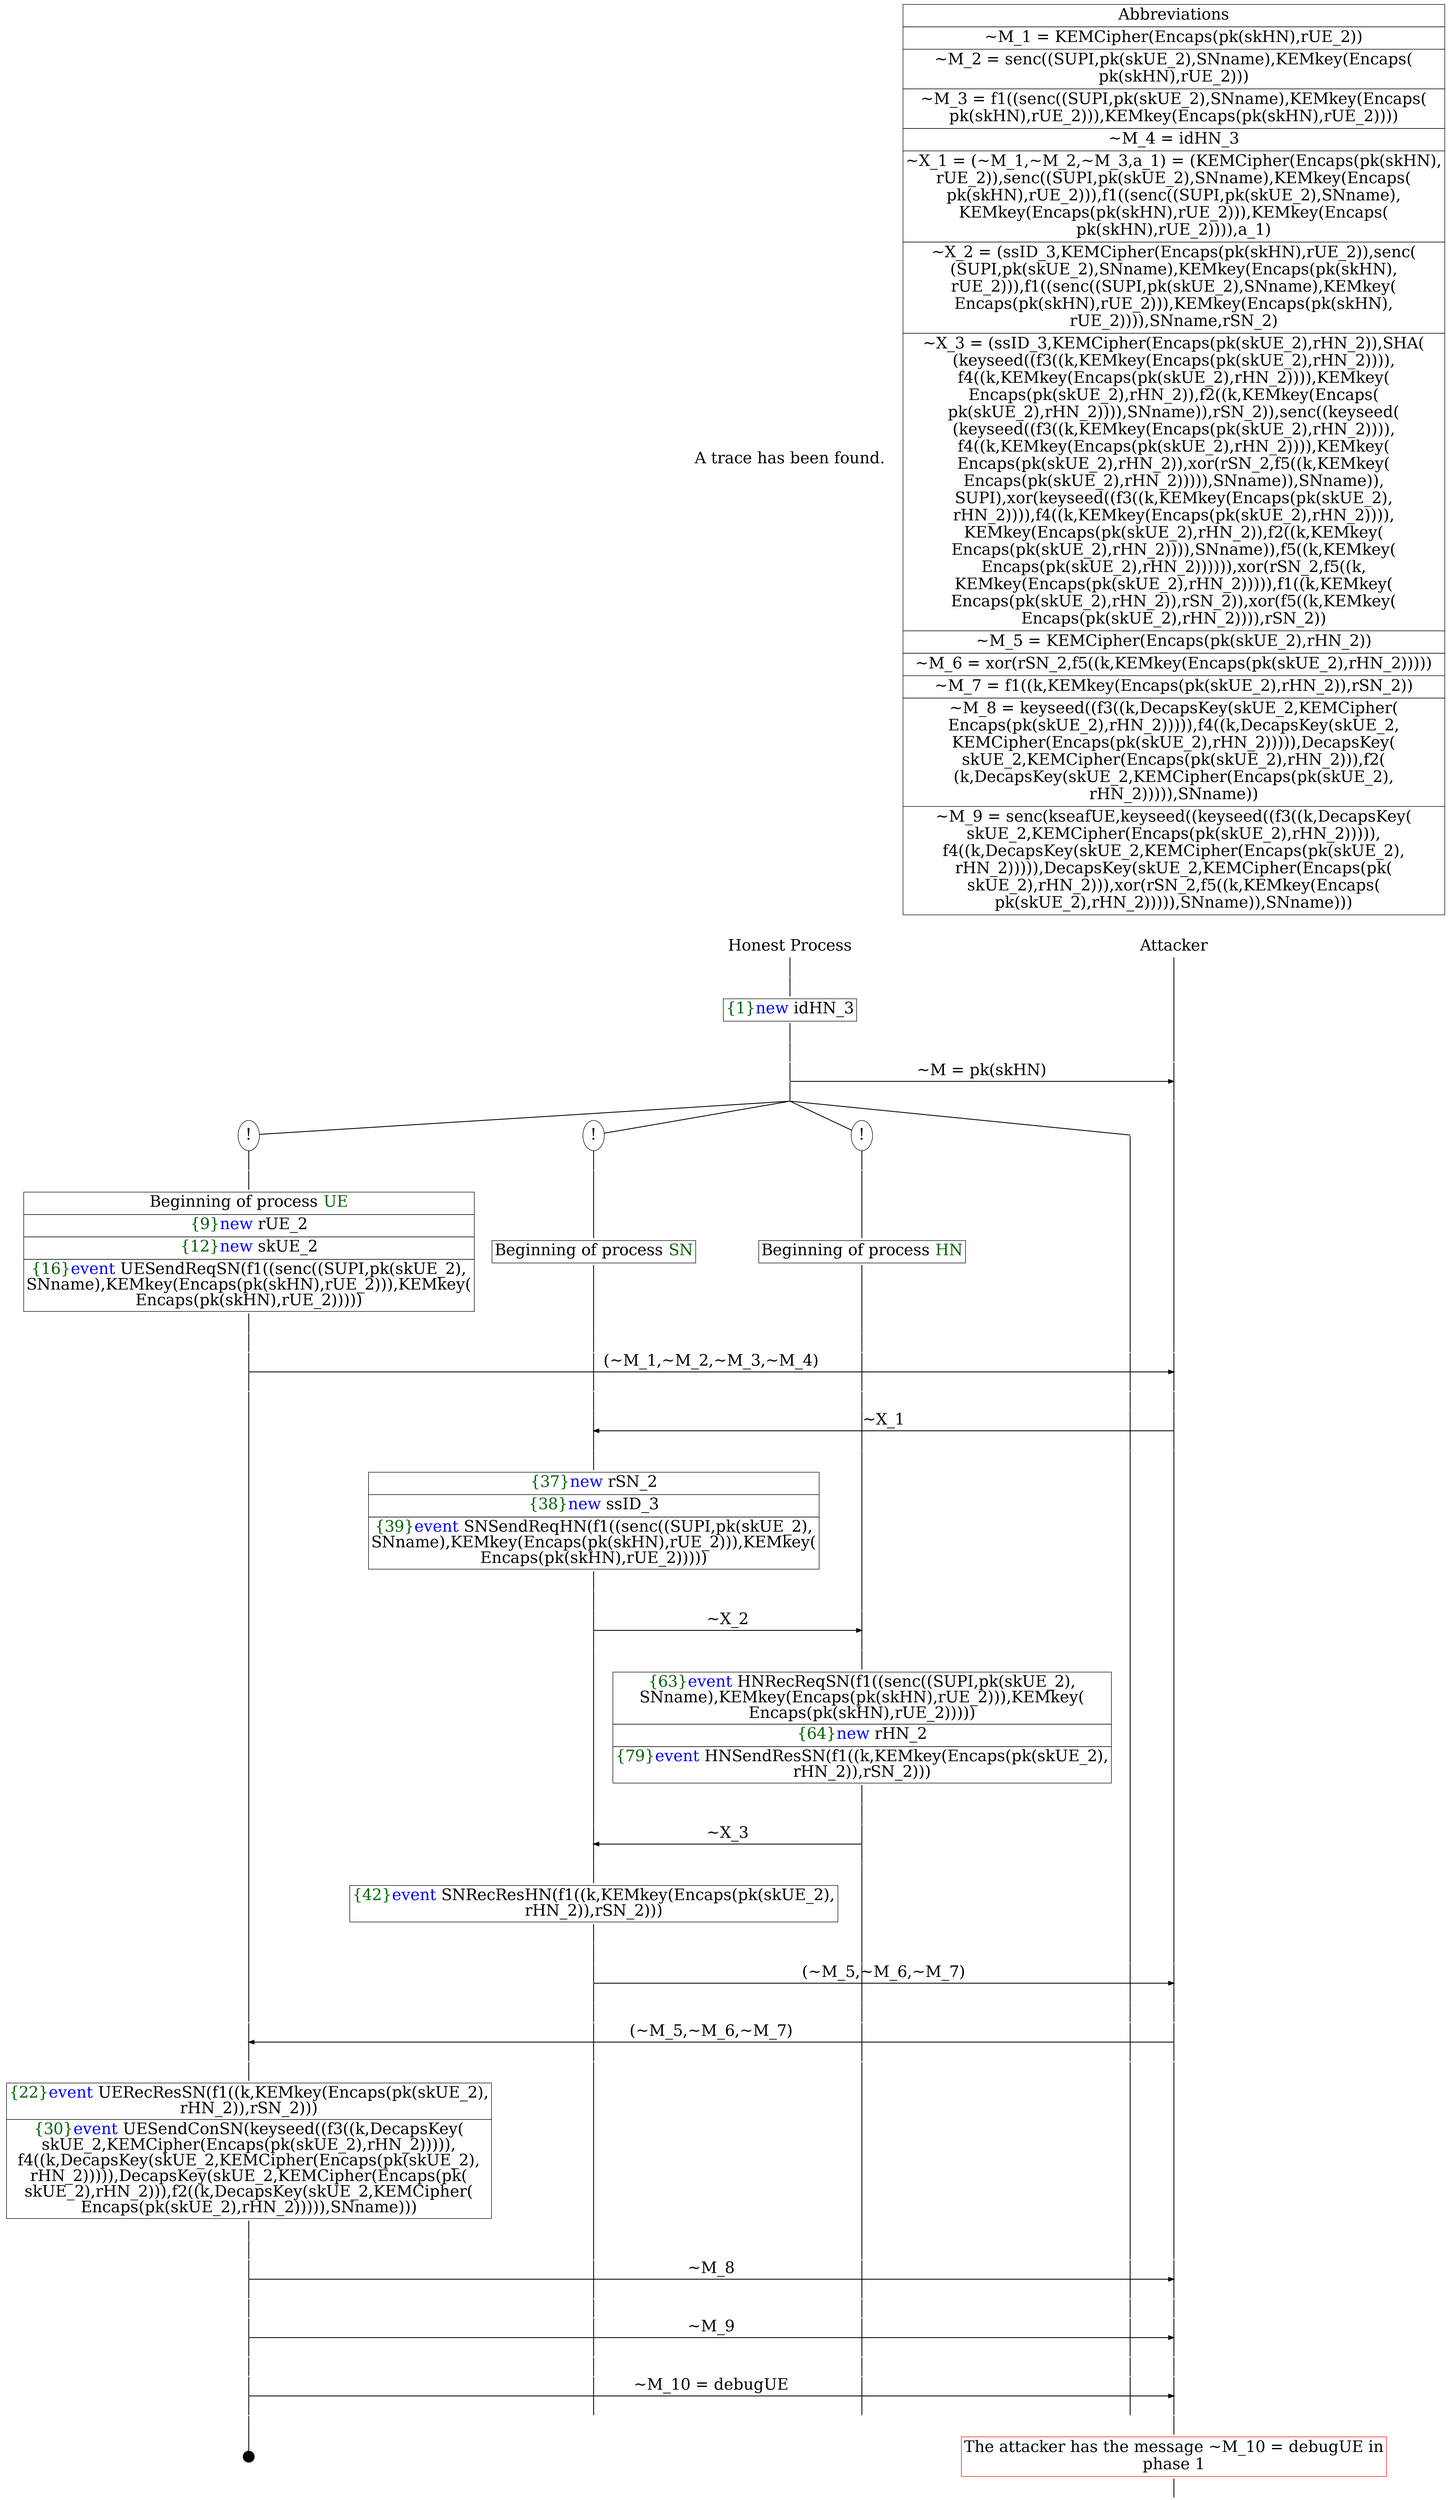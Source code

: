 digraph {
graph [ordering = out]
edge [arrowhead = none, penwidth = 1.6, fontsize = 30]
node [shape = point, width = 0, height = 0, fontsize = 30]
Trace [label = <A trace has been found.<br/>
>, shape = plaintext]
P0__0 [label = "Honest Process", shape = plaintext]
P__0 [label = "Attacker", shape = plaintext]
Trace -> P0__0 [label = "", style = invisible, weight = 100]{rank = same; P0__0 P__0}
P0__0 -> P0__1 [label = <>, weight = 100]
P0__1 -> P0__2 [label = <>, weight = 100]
P0__2 [shape = plaintext, label = <<TABLE BORDER="0" CELLBORDER="1" CELLSPACING="0" CELLPADDING="4"> <TR><TD><FONT COLOR="darkgreen">{1}</FONT><FONT COLOR="blue">new </FONT>idHN_3</TD></TR></TABLE>>]
P0__2 -> P0__3 [label = <>, weight = 100]
P0__3 -> P0__4 [label = <>, weight = 100]
P__0 -> P__1 [label = <>, weight = 100]
{rank = same; P__1 P0__4}
P0__4 -> P0__5 [label = <>, weight = 100]
P__1 -> P__2 [label = <>, weight = 100]
{rank = same; P__2 P0__5}
P0__5 -> P__2 [label = <~M = pk(skHN)>, arrowhead = normal]
P0__5 -> P0__6 [label = <>, weight = 100]
P__2 -> P__3 [label = <>, weight = 100]
{rank = same; P__3 P0__6}
/*RPar */
P0__6 -> P0_3__6 [label = <>]
P0__6 -> P0_2__6 [label = <>]
P0__6 -> P0_1__6 [label = <>]
P0__6 -> P0_0__6 [label = <>]
P0__6 [label = "", fixedsize = false, width = 0, height = 0, shape = none]
{rank = same; P0_0__6 P0_1__6 P0_2__6 P0_3__6}
P0_1__6 [label = "!", shape = ellipse]
P0_1_0__6 [label = "", fixedsize = false, width = 0, height = 0, shape = none]
P0_1__6 -> P0_1_0__6 [label = <>, weight = 100]
P0_1_0__6 -> P0_1_0__7 [label = <>, weight = 100]
P0_1_0__7 [shape = plaintext, label = <<TABLE BORDER="0" CELLBORDER="1" CELLSPACING="0" CELLPADDING="4"> <TR><TD>Beginning of process <FONT COLOR="darkgreen">HN</FONT></TD></TR></TABLE>>]
P0_1_0__7 -> P0_1_0__8 [label = <>, weight = 100]
P0_2__6 [label = "!", shape = ellipse]
P0_2_0__6 [label = "", fixedsize = false, width = 0, height = 0, shape = none]
P0_2__6 -> P0_2_0__6 [label = <>, weight = 100]
P0_2_0__6 -> P0_2_0__7 [label = <>, weight = 100]
P0_2_0__7 [shape = plaintext, label = <<TABLE BORDER="0" CELLBORDER="1" CELLSPACING="0" CELLPADDING="4"> <TR><TD>Beginning of process <FONT COLOR="darkgreen">SN</FONT></TD></TR></TABLE>>]
P0_2_0__7 -> P0_2_0__8 [label = <>, weight = 100]
P0_3__6 [label = "!", shape = ellipse]
P0_3_0__6 [label = "", fixedsize = false, width = 0, height = 0, shape = none]
P0_3__6 -> P0_3_0__6 [label = <>, weight = 100]
P0_3_0__6 -> P0_3_0__7 [label = <>, weight = 100]
P0_3_0__7 [shape = plaintext, label = <<TABLE BORDER="0" CELLBORDER="1" CELLSPACING="0" CELLPADDING="4"> <TR><TD>Beginning of process <FONT COLOR="darkgreen">UE</FONT></TD></TR><TR><TD><FONT COLOR="darkgreen">{9}</FONT><FONT COLOR="blue">new </FONT>rUE_2</TD></TR><TR><TD><FONT COLOR="darkgreen">{12}</FONT><FONT COLOR="blue">new </FONT>skUE_2</TD></TR><TR><TD><FONT COLOR="darkgreen">{16}</FONT><FONT COLOR="blue">event</FONT> UESendReqSN(f1((senc((SUPI,pk(skUE_2),<br/>
SNname),KEMkey(Encaps(pk(skHN),rUE_2))),KEMkey(<br/>
Encaps(pk(skHN),rUE_2)))))</TD></TR></TABLE>>]
P0_3_0__7 -> P0_3_0__8 [label = <>, weight = 100]
P0_3_0__8 -> P0_3_0__9 [label = <>, weight = 100]
P0_2_0__8 -> P0_2_0__9 [label = <>, weight = 100]
P0_1_0__8 -> P0_1_0__9 [label = <>, weight = 100]
P0_0__6 -> P0_0__7 [label = <>, weight = 100]
P__3 -> P__4 [label = <>, weight = 100]
{rank = same; P__4 P0_0__7 P0_1_0__9 P0_2_0__9 P0_3_0__9}
P0_3_0__9 -> P0_3_0__10 [label = <>, weight = 100]
P__4 -> P__5 [label = <>, weight = 100]
{rank = same; P__5 P0_3_0__10}
P0_3_0__10 -> P__5 [label = <(~M_1,~M_2,~M_3,~M_4)>, arrowhead = normal]
P0_3_0__10 -> P0_3_0__11 [label = <>, weight = 100]
P0_2_0__9 -> P0_2_0__10 [label = <>, weight = 100]
P0_1_0__9 -> P0_1_0__10 [label = <>, weight = 100]
P0_0__7 -> P0_0__8 [label = <>, weight = 100]
P__5 -> P__6 [label = <>, weight = 100]
{rank = same; P__6 P0_0__8 P0_1_0__10 P0_2_0__10 P0_3_0__11}
P0_2_0__10 -> P0_2_0__11 [label = <>, weight = 100]
P0_1_0__10 -> P0_1_0__11 [label = <>, weight = 100]
P0_0__8 -> P0_0__9 [label = <>, weight = 100]
P__6 -> P__7 [label = <>, weight = 100]
{rank = same; P__7 P0_0__9 P0_1_0__11 P0_2_0__11}
P0_2_0__11 -> P0_2_0__12 [label = <>, weight = 100]
P__7 -> P__8 [label = <>, weight = 100]
{rank = same; P__8 P0_2_0__12}
P0_2_0__12 -> P__8 [label = <~X_1>, dir = back, arrowhead = normal]
P0_2_0__12 -> P0_2_0__13 [label = <>, weight = 100]
P0_1_0__11 -> P0_1_0__12 [label = <>, weight = 100]
P0_0__9 -> P0_0__10 [label = <>, weight = 100]
P__8 -> P__9 [label = <>, weight = 100]
{rank = same; P__9 P0_0__10 P0_1_0__12 P0_2_0__13}
P0_2_0__13 -> P0_2_0__14 [label = <>, weight = 100]
P0_2_0__14 [shape = plaintext, label = <<TABLE BORDER="0" CELLBORDER="1" CELLSPACING="0" CELLPADDING="4"> <TR><TD><FONT COLOR="darkgreen">{37}</FONT><FONT COLOR="blue">new </FONT>rSN_2</TD></TR><TR><TD><FONT COLOR="darkgreen">{38}</FONT><FONT COLOR="blue">new </FONT>ssID_3</TD></TR><TR><TD><FONT COLOR="darkgreen">{39}</FONT><FONT COLOR="blue">event</FONT> SNSendReqHN(f1((senc((SUPI,pk(skUE_2),<br/>
SNname),KEMkey(Encaps(pk(skHN),rUE_2))),KEMkey(<br/>
Encaps(pk(skHN),rUE_2)))))</TD></TR></TABLE>>]
P0_2_0__14 -> P0_2_0__15 [label = <>, weight = 100]
P0_2_0__15 -> P0_2_0__16 [label = <>, weight = 100]
P0_1_0__12 -> P0_1_0__13 [label = <>, weight = 100]
{rank = same; P0_1_0__13 P0_2_0__16}
P0_2_0__16 -> P0_2_0__17 [label = <>, weight = 100]
P0_1_0__13 -> P0_1_0__14 [label = <>, weight = 100]
{rank = same; P0_1_0__14 P0_2_0__17}
P0_2_0__17 -> P0_1_0__14 [label = <~X_2>, arrowhead = normal]
P0_2_0__17 -> P0_2_0__18 [label = <>, weight = 100]
P0_1_0__14 -> P0_1_0__15 [label = <>, weight = 100]
{rank = same; P0_1_0__15 P0_2_0__18}
P0_1_0__15 -> P0_1_0__16 [label = <>, weight = 100]
P0_1_0__16 [shape = plaintext, label = <<TABLE BORDER="0" CELLBORDER="1" CELLSPACING="0" CELLPADDING="4"> <TR><TD><FONT COLOR="darkgreen">{63}</FONT><FONT COLOR="blue">event</FONT> HNRecReqSN(f1((senc((SUPI,pk(skUE_2),<br/>
SNname),KEMkey(Encaps(pk(skHN),rUE_2))),KEMkey(<br/>
Encaps(pk(skHN),rUE_2)))))</TD></TR><TR><TD><FONT COLOR="darkgreen">{64}</FONT><FONT COLOR="blue">new </FONT>rHN_2</TD></TR><TR><TD><FONT COLOR="darkgreen">{79}</FONT><FONT COLOR="blue">event</FONT> HNSendResSN(f1((k,KEMkey(Encaps(pk(skUE_2),<br/>
rHN_2)),rSN_2)))</TD></TR></TABLE>>]
P0_1_0__16 -> P0_1_0__17 [label = <>, weight = 100]
P0_2_0__18 -> P0_2_0__19 [label = <>, weight = 100]
P0_1_0__17 -> P0_1_0__18 [label = <>, weight = 100]
{rank = same; P0_1_0__18 P0_2_0__19}
P0_2_0__19 -> P0_2_0__20 [label = <>, weight = 100]
P0_1_0__18 -> P0_1_0__19 [label = <>, weight = 100]
{rank = same; P0_1_0__19 P0_2_0__20}
P0_2_0__20 -> P0_1_0__19 [label = <~X_3>, dir = back, arrowhead = normal]
P0_2_0__20 -> P0_2_0__21 [label = <>, weight = 100]
P0_1_0__19 -> P0_1_0__20 [label = <>, weight = 100]
{rank = same; P0_1_0__20 P0_2_0__21}
P0_2_0__21 -> P0_2_0__22 [label = <>, weight = 100]
P0_2_0__22 [shape = plaintext, label = <<TABLE BORDER="0" CELLBORDER="1" CELLSPACING="0" CELLPADDING="4"> <TR><TD><FONT COLOR="darkgreen">{42}</FONT><FONT COLOR="blue">event</FONT> SNRecResHN(f1((k,KEMkey(Encaps(pk(skUE_2),<br/>
rHN_2)),rSN_2)))</TD></TR></TABLE>>]
P0_2_0__22 -> P0_2_0__23 [label = <>, weight = 100]
P0_2_0__23 -> P0_2_0__24 [label = <>, weight = 100]
P0_1_0__20 -> P0_1_0__21 [label = <>, weight = 100]
P0_0__10 -> P0_0__11 [label = <>, weight = 100]
P__9 -> P__10 [label = <>, weight = 100]
{rank = same; P__10 P0_0__11 P0_1_0__21 P0_2_0__24}
P0_2_0__24 -> P0_2_0__25 [label = <>, weight = 100]
P__10 -> P__11 [label = <>, weight = 100]
{rank = same; P__11 P0_2_0__25}
P0_2_0__25 -> P__11 [label = <(~M_5,~M_6,~M_7)>, arrowhead = normal]
P0_2_0__25 -> P0_2_0__26 [label = <>, weight = 100]
P0_1_0__21 -> P0_1_0__22 [label = <>, weight = 100]
P0_0__11 -> P0_0__12 [label = <>, weight = 100]
P__11 -> P__12 [label = <>, weight = 100]
{rank = same; P__12 P0_0__12 P0_1_0__22 P0_2_0__26}
P0_3_0__11 -> P0_3_0__12 [label = <>, weight = 100]
P0_2_0__26 -> P0_2_0__27 [label = <>, weight = 100]
P0_1_0__22 -> P0_1_0__23 [label = <>, weight = 100]
P0_0__12 -> P0_0__13 [label = <>, weight = 100]
P__12 -> P__13 [label = <>, weight = 100]
{rank = same; P__13 P0_0__13 P0_1_0__23 P0_2_0__27 P0_3_0__12}
P0_3_0__12 -> P0_3_0__13 [label = <>, weight = 100]
P__13 -> P__14 [label = <>, weight = 100]
{rank = same; P__14 P0_3_0__13}
P0_3_0__13 -> P__14 [label = <(~M_5,~M_6,~M_7)>, dir = back, arrowhead = normal]
P0_3_0__13 -> P0_3_0__14 [label = <>, weight = 100]
P0_2_0__27 -> P0_2_0__28 [label = <>, weight = 100]
P0_1_0__23 -> P0_1_0__24 [label = <>, weight = 100]
P0_0__13 -> P0_0__14 [label = <>, weight = 100]
P__14 -> P__15 [label = <>, weight = 100]
{rank = same; P__15 P0_0__14 P0_1_0__24 P0_2_0__28 P0_3_0__14}
P0_3_0__14 -> P0_3_0__15 [label = <>, weight = 100]
P0_3_0__15 [shape = plaintext, label = <<TABLE BORDER="0" CELLBORDER="1" CELLSPACING="0" CELLPADDING="4"> <TR><TD><FONT COLOR="darkgreen">{22}</FONT><FONT COLOR="blue">event</FONT> UERecResSN(f1((k,KEMkey(Encaps(pk(skUE_2),<br/>
rHN_2)),rSN_2)))</TD></TR><TR><TD><FONT COLOR="darkgreen">{30}</FONT><FONT COLOR="blue">event</FONT> UESendConSN(keyseed((f3((k,DecapsKey(<br/>
skUE_2,KEMCipher(Encaps(pk(skUE_2),rHN_2))))),<br/>
f4((k,DecapsKey(skUE_2,KEMCipher(Encaps(pk(skUE_2),<br/>
rHN_2))))),DecapsKey(skUE_2,KEMCipher(Encaps(pk(<br/>
skUE_2),rHN_2))),f2((k,DecapsKey(skUE_2,KEMCipher(<br/>
Encaps(pk(skUE_2),rHN_2))))),SNname)))</TD></TR></TABLE>>]
P0_3_0__15 -> P0_3_0__16 [label = <>, weight = 100]
P0_3_0__16 -> P0_3_0__17 [label = <>, weight = 100]
P0_2_0__28 -> P0_2_0__29 [label = <>, weight = 100]
P0_1_0__24 -> P0_1_0__25 [label = <>, weight = 100]
P0_0__14 -> P0_0__15 [label = <>, weight = 100]
P__15 -> P__16 [label = <>, weight = 100]
{rank = same; P__16 P0_0__15 P0_1_0__25 P0_2_0__29 P0_3_0__17}
P0_3_0__17 -> P0_3_0__18 [label = <>, weight = 100]
P__16 -> P__17 [label = <>, weight = 100]
{rank = same; P__17 P0_3_0__18}
P0_3_0__18 -> P__17 [label = <~M_8>, arrowhead = normal]
P0_3_0__18 -> P0_3_0__19 [label = <>, weight = 100]
P0_2_0__29 -> P0_2_0__30 [label = <>, weight = 100]
P0_1_0__25 -> P0_1_0__26 [label = <>, weight = 100]
P0_0__15 -> P0_0__16 [label = <>, weight = 100]
P__17 -> P__18 [label = <>, weight = 100]
{rank = same; P__18 P0_0__16 P0_1_0__26 P0_2_0__30 P0_3_0__19}
P0_3_0__19 -> P0_3_0__20 [label = <>, weight = 100]
P0_2_0__30 -> P0_2_0__31 [label = <>, weight = 100]
P0_1_0__26 -> P0_1_0__27 [label = <>, weight = 100]
P0_0__16 -> P0_0__17 [label = <>, weight = 100]
P__18 -> P__19 [label = <>, weight = 100]
{rank = same; P__19 P0_0__17 P0_1_0__27 P0_2_0__31 P0_3_0__20}
P0_3_0__20 -> P0_3_0__21 [label = <>, weight = 100]
P__19 -> P__20 [label = <>, weight = 100]
{rank = same; P__20 P0_3_0__21}
P0_3_0__21 -> P__20 [label = <~M_9>, arrowhead = normal]
P0_3_0__21 -> P0_3_0__22 [label = <>, weight = 100]
P0_2_0__31 -> P0_2_0__32 [label = <>, weight = 100]
P0_1_0__27 -> P0_1_0__28 [label = <>, weight = 100]
P0_0__17 -> P0_0__18 [label = <>, weight = 100]
P__20 -> P__21 [label = <>, weight = 100]
{rank = same; P__21 P0_0__18 P0_1_0__28 P0_2_0__32 P0_3_0__22}
P0_3_0__22 -> P0_3_0__23 [label = <>, weight = 100]
P0_2_0__32 -> P0_2_0__33 [label = <>, weight = 100]
P0_1_0__28 -> P0_1_0__29 [label = <>, weight = 100]
P0_0__18 -> P0_0__19 [label = <>, weight = 100]
P__21 -> P__22 [label = <>, weight = 100]
{rank = same; P__22 P0_0__19 P0_1_0__29 P0_2_0__33 P0_3_0__23}
P0_3_0__23 -> P0_3_0__24 [label = <>, weight = 100]
P__22 -> P__23 [label = <>, weight = 100]
{rank = same; P__23 P0_3_0__24}
P0_3_0__24 -> P__23 [label = <~M_10 = debugUE>, arrowhead = normal]
P0_3_0__24 -> P0_3_0__25 [label = <>, weight = 100]
P0_2_0__33 -> P0_2_0__34 [label = <>, weight = 100]
P0_1_0__29 -> P0_1_0__30 [label = <>, weight = 100]
P0_0__19 -> P0_0__20 [label = <>, weight = 100]
P__23 -> P__24 [label = <>, weight = 100]
{rank = same; P__24 P0_0__20 P0_1_0__30 P0_2_0__34 P0_3_0__25}
P0_3_0__26 [label = "", width = 0.3, height = 0.3]
P0_3_0__25 -> P0_3_0__26 [label = <>, weight = 100]
P__24 -> P__25 [label = <>, weight = 100]
P__25 [color = red, shape = plaintext, label = <<TABLE BORDER="0" CELLBORDER="1" CELLSPACING="0" CELLPADDING="4"> <TR><TD>The attacker has the message ~M_10 = debugUE in<br/>
phase 1</TD></TR></TABLE>>]
P__25 -> P__26 [label = <>, weight = 100]
Abbrev [shape = plaintext, label = <<TABLE BORDER="0" CELLBORDER="1" CELLSPACING="0" CELLPADDING="4"><TR> <TD> Abbreviations </TD></TR><TR><TD>~M_1 = KEMCipher(Encaps(pk(skHN),rUE_2))</TD></TR><TR><TD>~M_2 = senc((SUPI,pk(skUE_2),SNname),KEMkey(Encaps(<br/>
pk(skHN),rUE_2)))</TD></TR><TR><TD>~M_3 = f1((senc((SUPI,pk(skUE_2),SNname),KEMkey(Encaps(<br/>
pk(skHN),rUE_2))),KEMkey(Encaps(pk(skHN),rUE_2))))</TD></TR><TR><TD>~M_4 = idHN_3</TD></TR><TR><TD>~X_1 = (~M_1,~M_2,~M_3,a_1) = (KEMCipher(Encaps(pk(skHN),<br/>
rUE_2)),senc((SUPI,pk(skUE_2),SNname),KEMkey(Encaps(<br/>
pk(skHN),rUE_2))),f1((senc((SUPI,pk(skUE_2),SNname),<br/>
KEMkey(Encaps(pk(skHN),rUE_2))),KEMkey(Encaps(<br/>
pk(skHN),rUE_2)))),a_1)</TD></TR><TR><TD>~X_2 = (ssID_3,KEMCipher(Encaps(pk(skHN),rUE_2)),senc(<br/>
(SUPI,pk(skUE_2),SNname),KEMkey(Encaps(pk(skHN),<br/>
rUE_2))),f1((senc((SUPI,pk(skUE_2),SNname),KEMkey(<br/>
Encaps(pk(skHN),rUE_2))),KEMkey(Encaps(pk(skHN),<br/>
rUE_2)))),SNname,rSN_2)</TD></TR><TR><TD>~X_3 = (ssID_3,KEMCipher(Encaps(pk(skUE_2),rHN_2)),SHA(<br/>
(keyseed((f3((k,KEMkey(Encaps(pk(skUE_2),rHN_2)))),<br/>
f4((k,KEMkey(Encaps(pk(skUE_2),rHN_2)))),KEMkey(<br/>
Encaps(pk(skUE_2),rHN_2)),f2((k,KEMkey(Encaps(<br/>
pk(skUE_2),rHN_2)))),SNname)),rSN_2)),senc((keyseed(<br/>
(keyseed((f3((k,KEMkey(Encaps(pk(skUE_2),rHN_2)))),<br/>
f4((k,KEMkey(Encaps(pk(skUE_2),rHN_2)))),KEMkey(<br/>
Encaps(pk(skUE_2),rHN_2)),xor(rSN_2,f5((k,KEMkey(<br/>
Encaps(pk(skUE_2),rHN_2))))),SNname)),SNname)),<br/>
SUPI),xor(keyseed((f3((k,KEMkey(Encaps(pk(skUE_2),<br/>
rHN_2)))),f4((k,KEMkey(Encaps(pk(skUE_2),rHN_2)))),<br/>
KEMkey(Encaps(pk(skUE_2),rHN_2)),f2((k,KEMkey(<br/>
Encaps(pk(skUE_2),rHN_2)))),SNname)),f5((k,KEMkey(<br/>
Encaps(pk(skUE_2),rHN_2)))))),xor(rSN_2,f5((k,<br/>
KEMkey(Encaps(pk(skUE_2),rHN_2))))),f1((k,KEMkey(<br/>
Encaps(pk(skUE_2),rHN_2)),rSN_2)),xor(f5((k,KEMkey(<br/>
Encaps(pk(skUE_2),rHN_2)))),rSN_2))</TD></TR><TR><TD>~M_5 = KEMCipher(Encaps(pk(skUE_2),rHN_2))</TD></TR><TR><TD>~M_6 = xor(rSN_2,f5((k,KEMkey(Encaps(pk(skUE_2),rHN_2)))))</TD></TR><TR><TD>~M_7 = f1((k,KEMkey(Encaps(pk(skUE_2),rHN_2)),rSN_2))</TD></TR><TR><TD>~M_8 = keyseed((f3((k,DecapsKey(skUE_2,KEMCipher(<br/>
Encaps(pk(skUE_2),rHN_2))))),f4((k,DecapsKey(skUE_2,<br/>
KEMCipher(Encaps(pk(skUE_2),rHN_2))))),DecapsKey(<br/>
skUE_2,KEMCipher(Encaps(pk(skUE_2),rHN_2))),f2(<br/>
(k,DecapsKey(skUE_2,KEMCipher(Encaps(pk(skUE_2),<br/>
rHN_2))))),SNname))</TD></TR><TR><TD>~M_9 = senc(kseafUE,keyseed((keyseed((f3((k,DecapsKey(<br/>
skUE_2,KEMCipher(Encaps(pk(skUE_2),rHN_2))))),<br/>
f4((k,DecapsKey(skUE_2,KEMCipher(Encaps(pk(skUE_2),<br/>
rHN_2))))),DecapsKey(skUE_2,KEMCipher(Encaps(pk(<br/>
skUE_2),rHN_2))),xor(rSN_2,f5((k,KEMkey(Encaps(<br/>
pk(skUE_2),rHN_2))))),SNname)),SNname)))</TD></TR></TABLE>>]Abbrev -> P__0 [style = invisible, weight =100]}